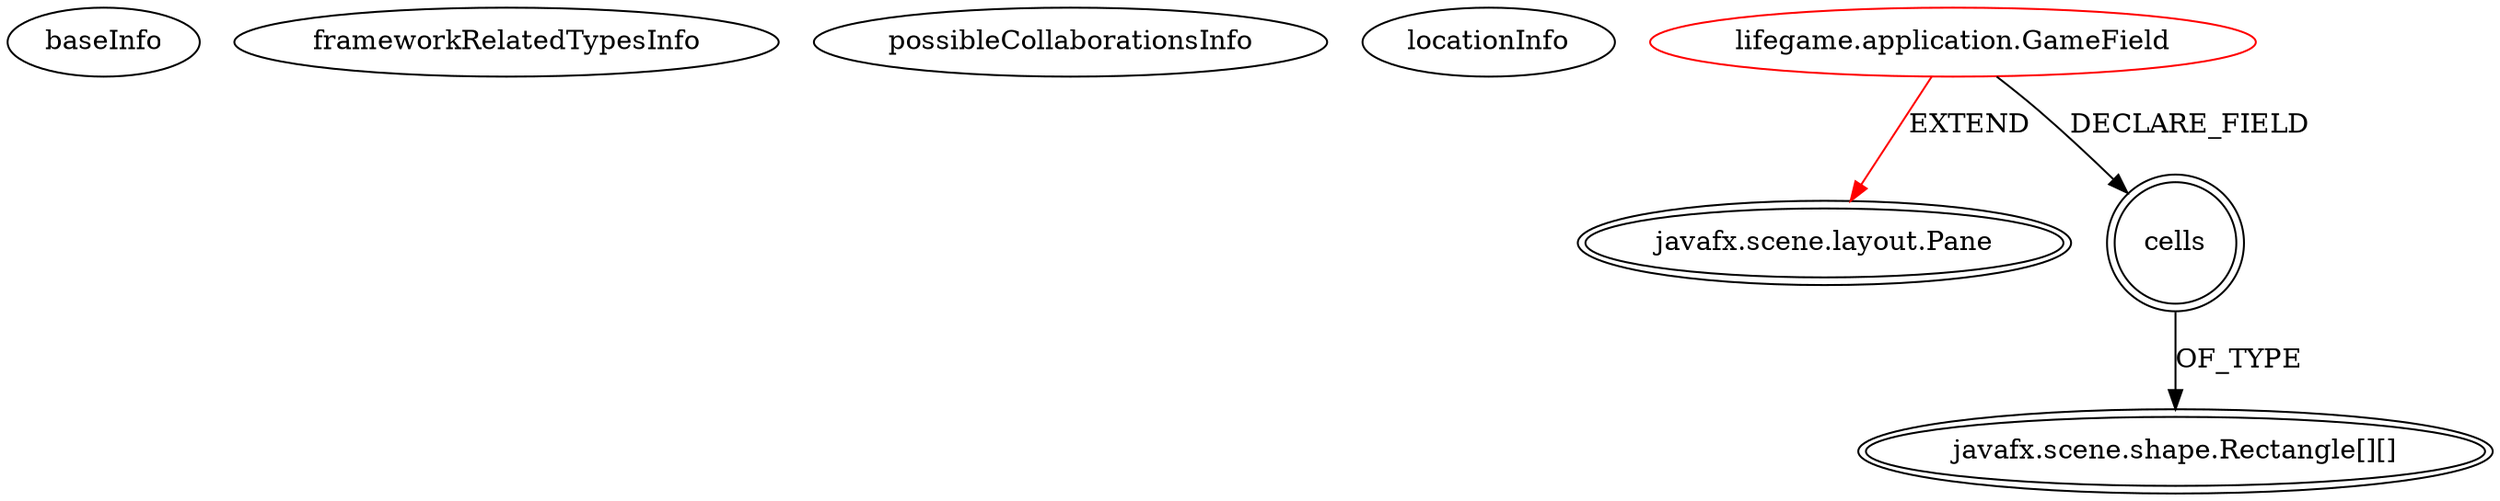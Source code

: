 digraph {
baseInfo[graphId=3442,category="extension_graph",isAnonymous=false,possibleRelation=false]
frameworkRelatedTypesInfo[0="javafx.scene.layout.Pane"]
possibleCollaborationsInfo[]
locationInfo[projectName="kenyjm-LifeGame",filePath="/kenyjm-LifeGame/LifeGame-master/LifeGame/src/lifegame/application/GameField.java",contextSignature="GameField",graphId="3442"]
0[label="lifegame.application.GameField",vertexType="ROOT_CLIENT_CLASS_DECLARATION",isFrameworkType=false,color=red]
1[label="javafx.scene.layout.Pane",vertexType="FRAMEWORK_CLASS_TYPE",isFrameworkType=true,peripheries=2]
2[label="cells",vertexType="FIELD_DECLARATION",isFrameworkType=true,peripheries=2,shape=circle]
3[label="javafx.scene.shape.Rectangle[][]",vertexType="FRAMEWORK_CLASS_TYPE",isFrameworkType=true,peripheries=2]
0->1[label="EXTEND",color=red]
0->2[label="DECLARE_FIELD"]
2->3[label="OF_TYPE"]
}
